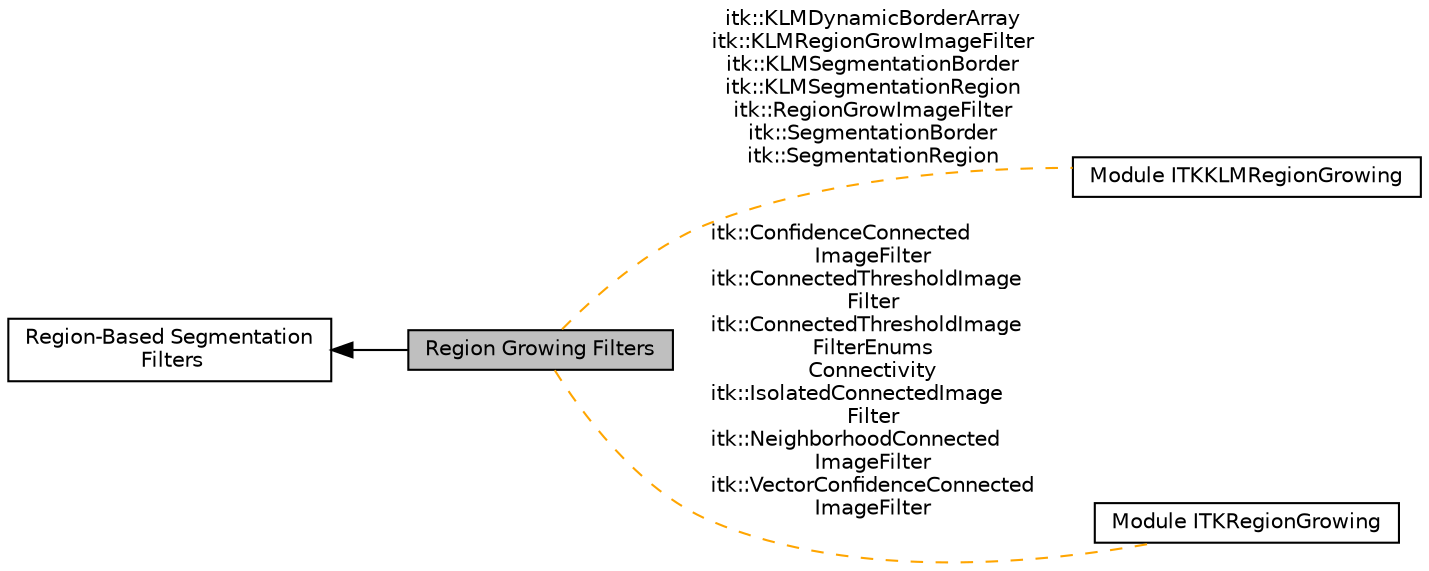 digraph "Region Growing Filters"
{
  edge [fontname="Helvetica",fontsize="10",labelfontname="Helvetica",labelfontsize="10"];
  node [fontname="Helvetica",fontsize="10",shape=box];
  rankdir=LR;
  Node4 [label="Module ITKKLMRegionGrowing",height=0.2,width=0.4,color="black", fillcolor="white", style="filled",URL="$group__ITKKLMRegionGrowing.html",tooltip=" "];
  Node3 [label="Module ITKRegionGrowing",height=0.2,width=0.4,color="black", fillcolor="white", style="filled",URL="$group__ITKRegionGrowing.html",tooltip=" "];
  Node2 [label="Region-Based Segmentation\l Filters",height=0.2,width=0.4,color="black", fillcolor="white", style="filled",URL="$group__RegionBasedSegmentation.html",tooltip=" "];
  Node1 [label="Region Growing Filters",height=0.2,width=0.4,color="black", fillcolor="grey75", style="filled", fontcolor="black",tooltip=" "];
  Node2->Node1 [shape=plaintext, dir="back", style="solid"];
  Node1->Node3 [shape=plaintext, label="itk::ConfidenceConnected\lImageFilter\nitk::ConnectedThresholdImage\lFilter\nitk::ConnectedThresholdImage\lFilterEnums\nConnectivity\nitk::IsolatedConnectedImage\lFilter\nitk::NeighborhoodConnected\lImageFilter\nitk::VectorConfidenceConnected\lImageFilter", color="orange", dir="none", style="dashed"];
  Node1->Node4 [shape=plaintext, label="itk::KLMDynamicBorderArray\nitk::KLMRegionGrowImageFilter\nitk::KLMSegmentationBorder\nitk::KLMSegmentationRegion\nitk::RegionGrowImageFilter\nitk::SegmentationBorder\nitk::SegmentationRegion", color="orange", dir="none", style="dashed"];
}
